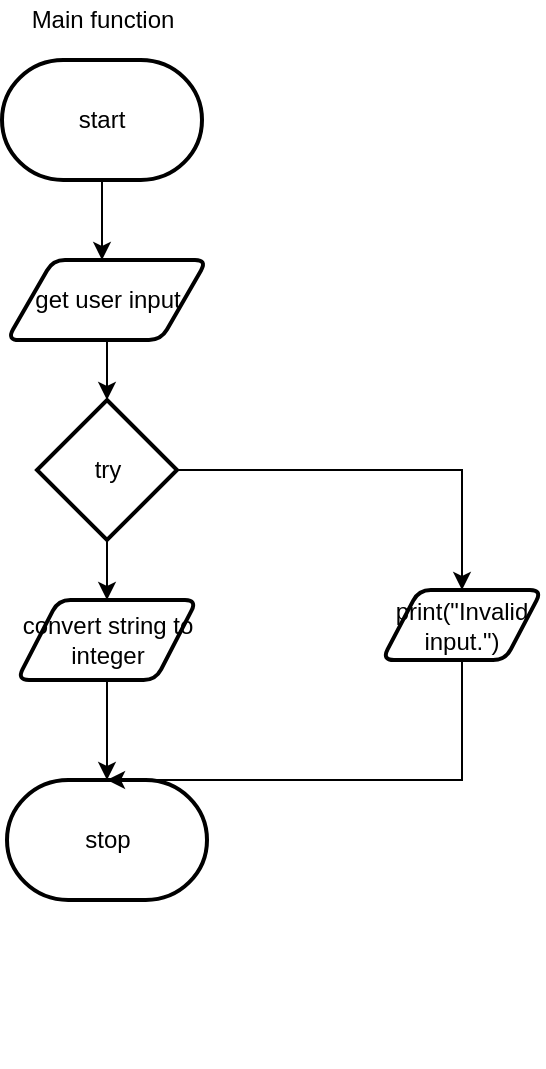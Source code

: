 <mxfile>
    <diagram id="BsBV6leVBUCAfMzn52um" name="Page-1">
        <mxGraphModel dx="755" dy="322" grid="1" gridSize="10" guides="1" tooltips="1" connect="1" arrows="1" fold="1" page="1" pageScale="1" pageWidth="827" pageHeight="1169" math="0" shadow="0">
            <root>
                <mxCell id="0"/>
                <mxCell id="1" parent="0"/>
                <mxCell id="9" style="edgeStyle=none;html=1;entryX=0.5;entryY=0;entryDx=0;entryDy=0;" parent="1" source="2" edge="1">
                    <mxGeometry relative="1" as="geometry">
                        <mxPoint x="390" y="140" as="targetPoint"/>
                    </mxGeometry>
                </mxCell>
                <mxCell id="2" value="start" style="strokeWidth=2;html=1;shape=mxgraph.flowchart.terminator;whiteSpace=wrap;" parent="1" vertex="1">
                    <mxGeometry x="340" y="40" width="100" height="60" as="geometry"/>
                </mxCell>
                <mxCell id="32" style="edgeStyle=orthogonalEdgeStyle;html=1;entryX=0;entryY=0.5;entryDx=0;entryDy=0;entryPerimeter=0;strokeColor=none;rounded=0;" parent="1" edge="1">
                    <mxGeometry relative="1" as="geometry">
                        <mxPoint x="515" y="480" as="targetPoint"/>
                        <mxPoint x="443.9" y="535" as="sourcePoint"/>
                    </mxGeometry>
                </mxCell>
                <mxCell id="204" value="stop" style="strokeWidth=2;html=1;shape=mxgraph.flowchart.terminator;whiteSpace=wrap;" parent="1" vertex="1">
                    <mxGeometry x="342.5" y="400" width="100" height="60" as="geometry"/>
                </mxCell>
                <mxCell id="219" value="Main function" style="text;html=1;align=center;verticalAlign=middle;resizable=0;points=[];autosize=1;strokeColor=none;fillColor=none;" parent="1" vertex="1">
                    <mxGeometry x="345" y="10" width="90" height="20" as="geometry"/>
                </mxCell>
                <mxCell id="222" style="edgeStyle=none;html=1;entryX=0.5;entryY=0;entryDx=0;entryDy=0;" parent="1" source="221" edge="1">
                    <mxGeometry relative="1" as="geometry">
                        <mxPoint x="392.5" y="210" as="targetPoint"/>
                    </mxGeometry>
                </mxCell>
                <mxCell id="221" value="get user input" style="shape=parallelogram;html=1;strokeWidth=2;perimeter=parallelogramPerimeter;whiteSpace=wrap;rounded=1;arcSize=12;size=0.23;" parent="1" vertex="1">
                    <mxGeometry x="342.5" y="140" width="100" height="40" as="geometry"/>
                </mxCell>
                <mxCell id="227" style="edgeStyle=none;html=1;" edge="1" parent="1" source="225" target="226">
                    <mxGeometry relative="1" as="geometry"/>
                </mxCell>
                <mxCell id="228" style="edgeStyle=orthogonalEdgeStyle;html=1;entryX=0.5;entryY=0;entryDx=0;entryDy=0;targetPerimeterSpacing=-1;rounded=0;" edge="1" parent="1" source="225" target="229">
                    <mxGeometry relative="1" as="geometry">
                        <mxPoint x="530" y="245" as="targetPoint"/>
                    </mxGeometry>
                </mxCell>
                <mxCell id="225" value="try" style="strokeWidth=2;html=1;shape=mxgraph.flowchart.decision;whiteSpace=wrap;" vertex="1" parent="1">
                    <mxGeometry x="357.5" y="210" width="70" height="70" as="geometry"/>
                </mxCell>
                <mxCell id="230" style="edgeStyle=orthogonalEdgeStyle;rounded=0;html=1;entryX=0.5;entryY=0;entryDx=0;entryDy=0;entryPerimeter=0;targetPerimeterSpacing=-1;" edge="1" parent="1" source="226" target="204">
                    <mxGeometry relative="1" as="geometry"/>
                </mxCell>
                <mxCell id="226" value="convert string to integer" style="shape=parallelogram;html=1;strokeWidth=2;perimeter=parallelogramPerimeter;whiteSpace=wrap;rounded=1;arcSize=12;size=0.23;" vertex="1" parent="1">
                    <mxGeometry x="347.5" y="310" width="90" height="40" as="geometry"/>
                </mxCell>
                <mxCell id="231" style="edgeStyle=orthogonalEdgeStyle;rounded=0;html=1;targetPerimeterSpacing=-1;entryX=0.5;entryY=0;entryDx=0;entryDy=0;entryPerimeter=0;" edge="1" parent="1" source="229" target="204">
                    <mxGeometry relative="1" as="geometry">
                        <mxPoint x="390" y="390" as="targetPoint"/>
                        <Array as="points">
                            <mxPoint x="570" y="400"/>
                        </Array>
                    </mxGeometry>
                </mxCell>
                <mxCell id="229" value="print(&quot;Invalid input.&quot;)" style="shape=parallelogram;html=1;strokeWidth=2;perimeter=parallelogramPerimeter;whiteSpace=wrap;rounded=1;arcSize=12;size=0.23;" vertex="1" parent="1">
                    <mxGeometry x="530" y="305" width="80" height="35" as="geometry"/>
                </mxCell>
            </root>
        </mxGraphModel>
    </diagram>
</mxfile>